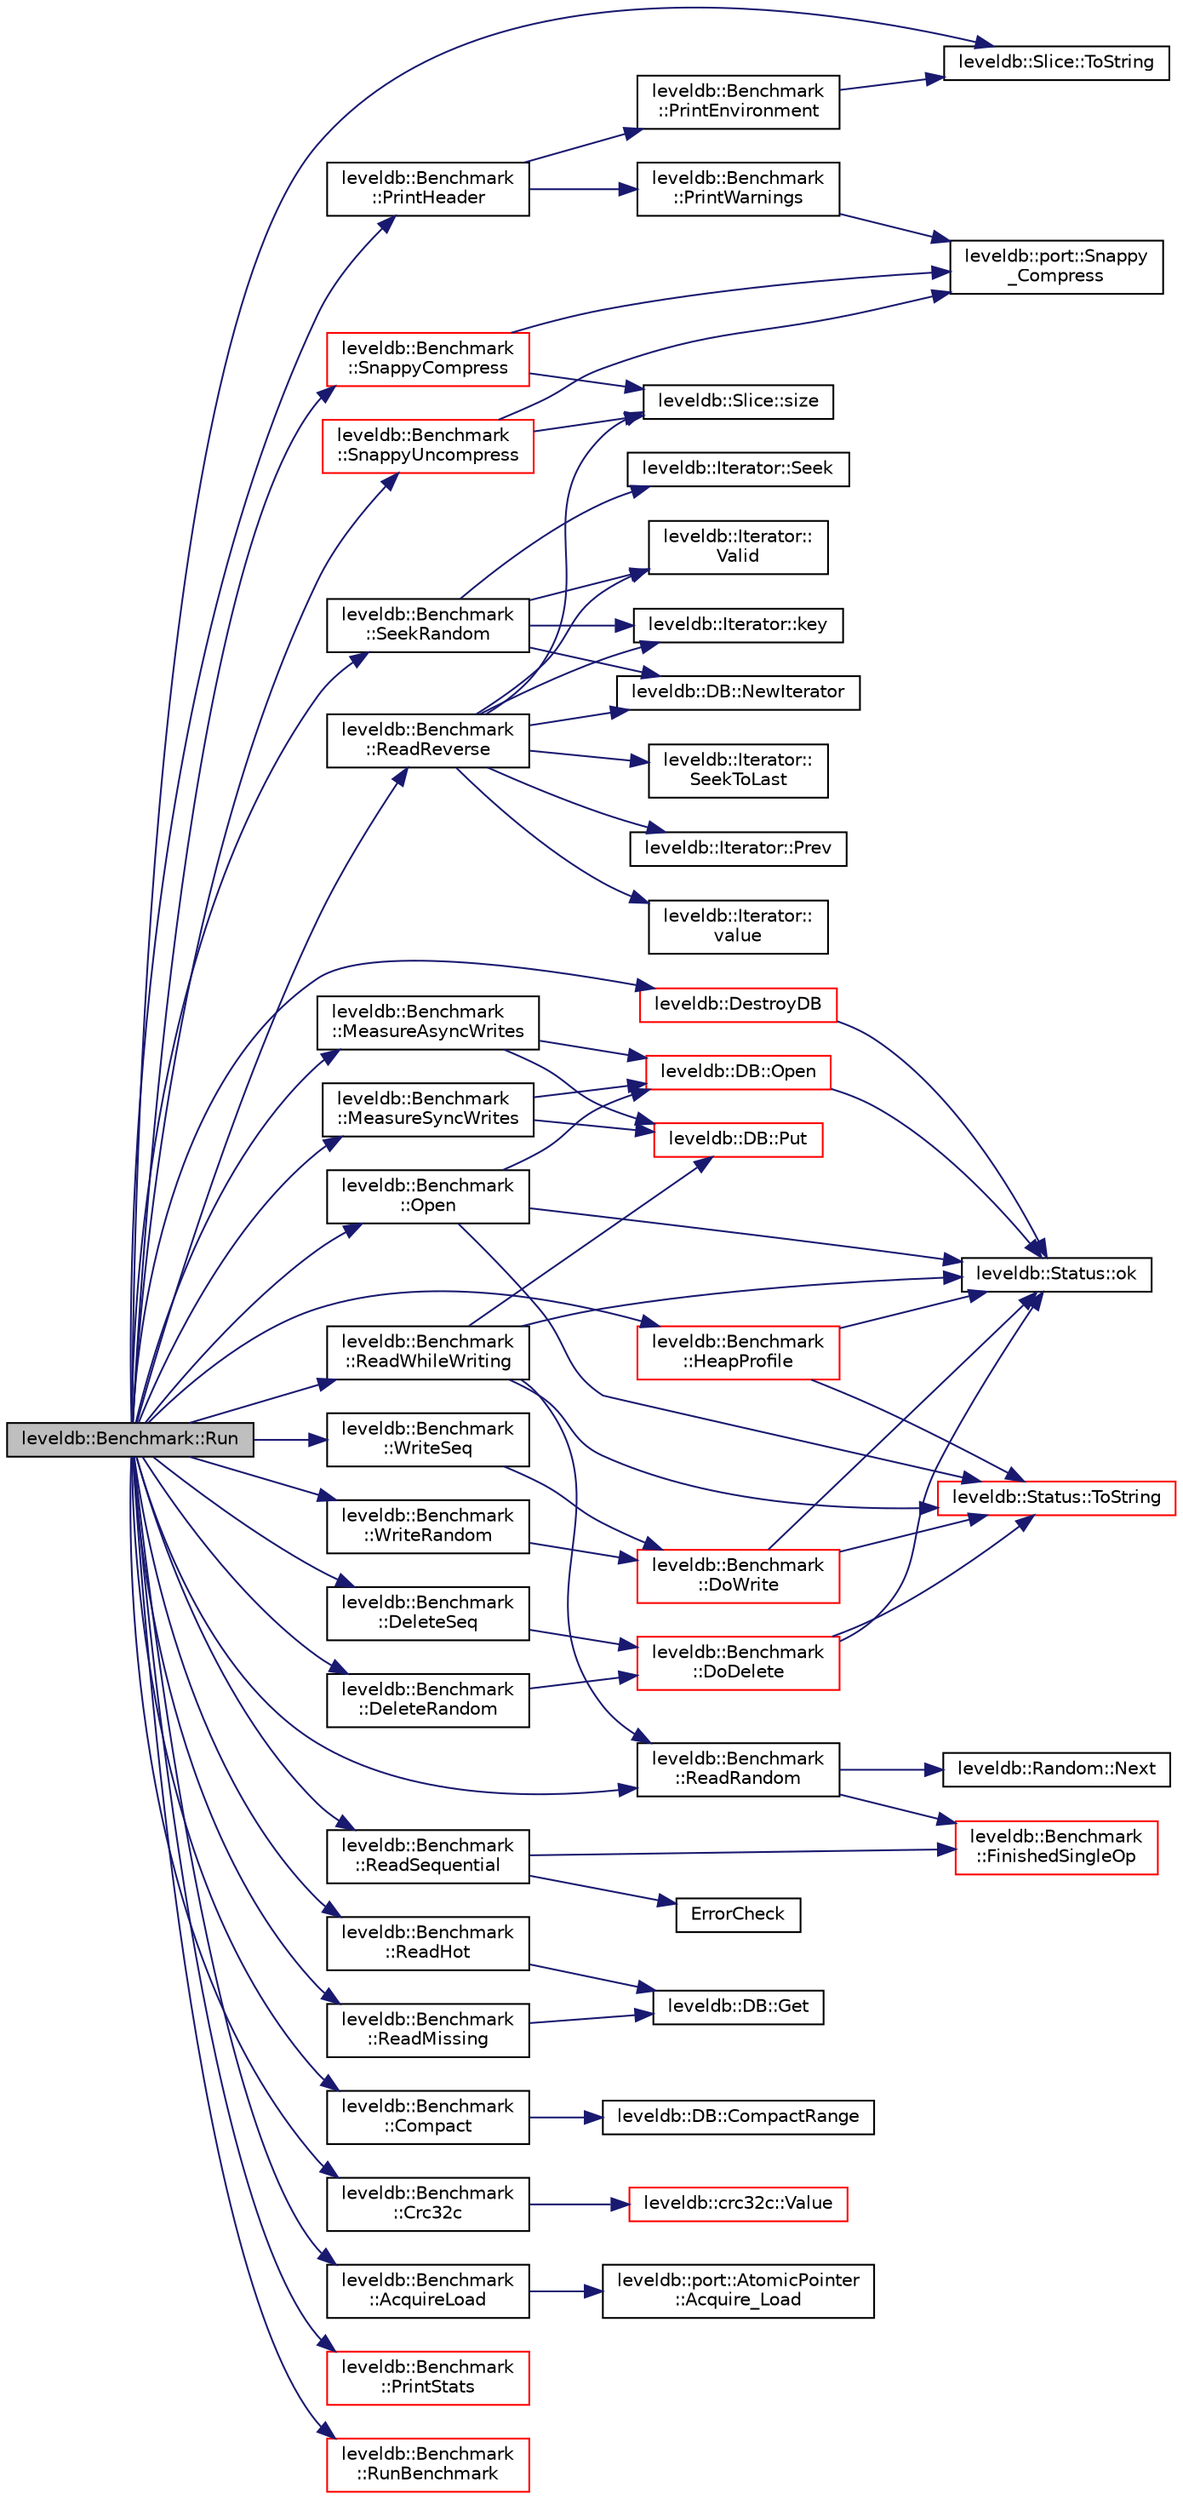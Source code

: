 digraph "leveldb::Benchmark::Run"
{
  edge [fontname="Helvetica",fontsize="10",labelfontname="Helvetica",labelfontsize="10"];
  node [fontname="Helvetica",fontsize="10",shape=record];
  rankdir="LR";
  Node1 [label="leveldb::Benchmark::Run",height=0.2,width=0.4,color="black", fillcolor="grey75", style="filled" fontcolor="black"];
  Node1 -> Node2 [color="midnightblue",fontsize="10",style="solid",fontname="Helvetica"];
  Node2 [label="leveldb::Benchmark\l::PrintHeader",height=0.2,width=0.4,color="black", fillcolor="white", style="filled",URL="$classleveldb_1_1_benchmark.html#a15b286cc29560860abc89217e4b5c079"];
  Node2 -> Node3 [color="midnightblue",fontsize="10",style="solid",fontname="Helvetica"];
  Node3 [label="leveldb::Benchmark\l::PrintEnvironment",height=0.2,width=0.4,color="black", fillcolor="white", style="filled",URL="$classleveldb_1_1_benchmark.html#ac99c8911fbe6bc43acd785cf28d3f5a7"];
  Node3 -> Node4 [color="midnightblue",fontsize="10",style="solid",fontname="Helvetica"];
  Node4 [label="leveldb::Slice::ToString",height=0.2,width=0.4,color="black", fillcolor="white", style="filled",URL="$classleveldb_1_1_slice.html#a2cdd9fb649105033fde510afc9416732"];
  Node2 -> Node5 [color="midnightblue",fontsize="10",style="solid",fontname="Helvetica"];
  Node5 [label="leveldb::Benchmark\l::PrintWarnings",height=0.2,width=0.4,color="black", fillcolor="white", style="filled",URL="$classleveldb_1_1_benchmark.html#aa0b2a30493347ff50cbf28772cfaca9d"];
  Node5 -> Node6 [color="midnightblue",fontsize="10",style="solid",fontname="Helvetica"];
  Node6 [label="leveldb::port::Snappy\l_Compress",height=0.2,width=0.4,color="black", fillcolor="white", style="filled",URL="$namespaceleveldb_1_1port.html#ae6e60ac8eb298c7eef3bb70ded8c809f"];
  Node1 -> Node7 [color="midnightblue",fontsize="10",style="solid",fontname="Helvetica"];
  Node7 [label="leveldb::Benchmark\l::Open",height=0.2,width=0.4,color="black", fillcolor="white", style="filled",URL="$classleveldb_1_1_benchmark.html#a89a3b0da75e6cd2ffb879358e5dd82a6"];
  Node7 -> Node8 [color="midnightblue",fontsize="10",style="solid",fontname="Helvetica"];
  Node8 [label="leveldb::DB::Open",height=0.2,width=0.4,color="red", fillcolor="white", style="filled",URL="$classleveldb_1_1_d_b.html#ac1da2b48e911287d86f3a3bfa0f851fe"];
  Node8 -> Node9 [color="midnightblue",fontsize="10",style="solid",fontname="Helvetica"];
  Node9 [label="leveldb::Status::ok",height=0.2,width=0.4,color="black", fillcolor="white", style="filled",URL="$classleveldb_1_1_status.html#ab31e89a858c766716e3dc952be857c65"];
  Node7 -> Node9 [color="midnightblue",fontsize="10",style="solid",fontname="Helvetica"];
  Node7 -> Node10 [color="midnightblue",fontsize="10",style="solid",fontname="Helvetica"];
  Node10 [label="leveldb::Status::ToString",height=0.2,width=0.4,color="red", fillcolor="white", style="filled",URL="$classleveldb_1_1_status.html#aa8b56d8fe2cd1873778de5d1e5407866"];
  Node1 -> Node11 [color="midnightblue",fontsize="10",style="solid",fontname="Helvetica"];
  Node11 [label="leveldb::Benchmark\l::WriteSeq",height=0.2,width=0.4,color="black", fillcolor="white", style="filled",URL="$classleveldb_1_1_benchmark.html#ad0ec88def6560d587b42466f7cfef39c"];
  Node11 -> Node12 [color="midnightblue",fontsize="10",style="solid",fontname="Helvetica"];
  Node12 [label="leveldb::Benchmark\l::DoWrite",height=0.2,width=0.4,color="red", fillcolor="white", style="filled",URL="$classleveldb_1_1_benchmark.html#a5791c3802a3ce7284073db7c4ca040e6"];
  Node12 -> Node9 [color="midnightblue",fontsize="10",style="solid",fontname="Helvetica"];
  Node12 -> Node10 [color="midnightblue",fontsize="10",style="solid",fontname="Helvetica"];
  Node1 -> Node13 [color="midnightblue",fontsize="10",style="solid",fontname="Helvetica"];
  Node13 [label="leveldb::Benchmark\l::WriteRandom",height=0.2,width=0.4,color="black", fillcolor="white", style="filled",URL="$classleveldb_1_1_benchmark.html#a578f83feb70b8f5530557fd64da62e0c"];
  Node13 -> Node12 [color="midnightblue",fontsize="10",style="solid",fontname="Helvetica"];
  Node1 -> Node14 [color="midnightblue",fontsize="10",style="solid",fontname="Helvetica"];
  Node14 [label="leveldb::Benchmark\l::ReadSequential",height=0.2,width=0.4,color="black", fillcolor="white", style="filled",URL="$classleveldb_1_1_benchmark.html#a301897d0609459c5e6072db05da6b737"];
  Node14 -> Node15 [color="midnightblue",fontsize="10",style="solid",fontname="Helvetica"];
  Node15 [label="ErrorCheck",height=0.2,width=0.4,color="black", fillcolor="white", style="filled",URL="$db__bench__sqlite3_8cc.html#a0bde971cd24b0905524e51367c63e128"];
  Node14 -> Node16 [color="midnightblue",fontsize="10",style="solid",fontname="Helvetica"];
  Node16 [label="leveldb::Benchmark\l::FinishedSingleOp",height=0.2,width=0.4,color="red", fillcolor="white", style="filled",URL="$classleveldb_1_1_benchmark.html#acca3e72cfbf640d11acae8d58344ee48"];
  Node1 -> Node17 [color="midnightblue",fontsize="10",style="solid",fontname="Helvetica"];
  Node17 [label="leveldb::Benchmark\l::ReadReverse",height=0.2,width=0.4,color="black", fillcolor="white", style="filled",URL="$classleveldb_1_1_benchmark.html#a0ff7ac14f7503672fd09a23f8cb9c171"];
  Node17 -> Node18 [color="midnightblue",fontsize="10",style="solid",fontname="Helvetica"];
  Node18 [label="leveldb::DB::NewIterator",height=0.2,width=0.4,color="black", fillcolor="white", style="filled",URL="$classleveldb_1_1_d_b.html#a5629308235de24c05c286c353d4e7d32"];
  Node17 -> Node19 [color="midnightblue",fontsize="10",style="solid",fontname="Helvetica"];
  Node19 [label="leveldb::Iterator::\lSeekToLast",height=0.2,width=0.4,color="black", fillcolor="white", style="filled",URL="$classleveldb_1_1_iterator.html#a8ad637f0a759e6d94cca6c5b4db440d3"];
  Node17 -> Node20 [color="midnightblue",fontsize="10",style="solid",fontname="Helvetica"];
  Node20 [label="leveldb::Iterator::\lValid",height=0.2,width=0.4,color="black", fillcolor="white", style="filled",URL="$classleveldb_1_1_iterator.html#a38614978bfa0586327b8e237bcb46012"];
  Node17 -> Node21 [color="midnightblue",fontsize="10",style="solid",fontname="Helvetica"];
  Node21 [label="leveldb::Iterator::Prev",height=0.2,width=0.4,color="black", fillcolor="white", style="filled",URL="$classleveldb_1_1_iterator.html#a28798d802a203788587dc6adc5bc729e"];
  Node17 -> Node22 [color="midnightblue",fontsize="10",style="solid",fontname="Helvetica"];
  Node22 [label="leveldb::Iterator::key",height=0.2,width=0.4,color="black", fillcolor="white", style="filled",URL="$classleveldb_1_1_iterator.html#ad17feced6e24a1b21db5ae6940c1f220"];
  Node17 -> Node23 [color="midnightblue",fontsize="10",style="solid",fontname="Helvetica"];
  Node23 [label="leveldb::Slice::size",height=0.2,width=0.4,color="black", fillcolor="white", style="filled",URL="$classleveldb_1_1_slice.html#a947d3173f04f8a30553e89046daf91d5"];
  Node17 -> Node24 [color="midnightblue",fontsize="10",style="solid",fontname="Helvetica"];
  Node24 [label="leveldb::Iterator::\lvalue",height=0.2,width=0.4,color="black", fillcolor="white", style="filled",URL="$classleveldb_1_1_iterator.html#a613ac2e965518aad7a064c64c72bcf7c"];
  Node1 -> Node25 [color="midnightblue",fontsize="10",style="solid",fontname="Helvetica"];
  Node25 [label="leveldb::Benchmark\l::ReadRandom",height=0.2,width=0.4,color="black", fillcolor="white", style="filled",URL="$classleveldb_1_1_benchmark.html#ac822394de61c12dd6a8a0e0c64760da5"];
  Node25 -> Node26 [color="midnightblue",fontsize="10",style="solid",fontname="Helvetica"];
  Node26 [label="leveldb::Random::Next",height=0.2,width=0.4,color="black", fillcolor="white", style="filled",URL="$classleveldb_1_1_random.html#a9e00ef1fcc82ed0ad16ba91b30ae8038"];
  Node25 -> Node16 [color="midnightblue",fontsize="10",style="solid",fontname="Helvetica"];
  Node1 -> Node27 [color="midnightblue",fontsize="10",style="solid",fontname="Helvetica"];
  Node27 [label="leveldb::Benchmark\l::ReadMissing",height=0.2,width=0.4,color="black", fillcolor="white", style="filled",URL="$classleveldb_1_1_benchmark.html#a03029862416a43d2e8c25b8615ba83a2"];
  Node27 -> Node28 [color="midnightblue",fontsize="10",style="solid",fontname="Helvetica"];
  Node28 [label="leveldb::DB::Get",height=0.2,width=0.4,color="black", fillcolor="white", style="filled",URL="$classleveldb_1_1_d_b.html#ad43bd7937b9af88ff856eb8158890911"];
  Node1 -> Node29 [color="midnightblue",fontsize="10",style="solid",fontname="Helvetica"];
  Node29 [label="leveldb::Benchmark\l::SeekRandom",height=0.2,width=0.4,color="black", fillcolor="white", style="filled",URL="$classleveldb_1_1_benchmark.html#ab81f03204b210d1a3565fa0c8b81a9c8"];
  Node29 -> Node18 [color="midnightblue",fontsize="10",style="solid",fontname="Helvetica"];
  Node29 -> Node30 [color="midnightblue",fontsize="10",style="solid",fontname="Helvetica"];
  Node30 [label="leveldb::Iterator::Seek",height=0.2,width=0.4,color="black", fillcolor="white", style="filled",URL="$classleveldb_1_1_iterator.html#a97a556e97ded60c677fbf4de7321ec44"];
  Node29 -> Node20 [color="midnightblue",fontsize="10",style="solid",fontname="Helvetica"];
  Node29 -> Node22 [color="midnightblue",fontsize="10",style="solid",fontname="Helvetica"];
  Node1 -> Node31 [color="midnightblue",fontsize="10",style="solid",fontname="Helvetica"];
  Node31 [label="leveldb::Benchmark\l::ReadHot",height=0.2,width=0.4,color="black", fillcolor="white", style="filled",URL="$classleveldb_1_1_benchmark.html#a2a3d0a13c1d410071a0a324cf3c57603"];
  Node31 -> Node28 [color="midnightblue",fontsize="10",style="solid",fontname="Helvetica"];
  Node1 -> Node32 [color="midnightblue",fontsize="10",style="solid",fontname="Helvetica"];
  Node32 [label="leveldb::Benchmark\l::DeleteSeq",height=0.2,width=0.4,color="black", fillcolor="white", style="filled",URL="$classleveldb_1_1_benchmark.html#a56edb0a3157cbc6c4d53b7c2bba7500d"];
  Node32 -> Node33 [color="midnightblue",fontsize="10",style="solid",fontname="Helvetica"];
  Node33 [label="leveldb::Benchmark\l::DoDelete",height=0.2,width=0.4,color="red", fillcolor="white", style="filled",URL="$classleveldb_1_1_benchmark.html#a987ec13830ab5ac11f152b23c6bddc95"];
  Node33 -> Node9 [color="midnightblue",fontsize="10",style="solid",fontname="Helvetica"];
  Node33 -> Node10 [color="midnightblue",fontsize="10",style="solid",fontname="Helvetica"];
  Node1 -> Node34 [color="midnightblue",fontsize="10",style="solid",fontname="Helvetica"];
  Node34 [label="leveldb::Benchmark\l::DeleteRandom",height=0.2,width=0.4,color="black", fillcolor="white", style="filled",URL="$classleveldb_1_1_benchmark.html#a3c8a9018862c652e48830cdb38269060"];
  Node34 -> Node33 [color="midnightblue",fontsize="10",style="solid",fontname="Helvetica"];
  Node1 -> Node35 [color="midnightblue",fontsize="10",style="solid",fontname="Helvetica"];
  Node35 [label="leveldb::Benchmark\l::ReadWhileWriting",height=0.2,width=0.4,color="black", fillcolor="white", style="filled",URL="$classleveldb_1_1_benchmark.html#a8373efcda4c0e141343b5ee9182df17e"];
  Node35 -> Node25 [color="midnightblue",fontsize="10",style="solid",fontname="Helvetica"];
  Node35 -> Node36 [color="midnightblue",fontsize="10",style="solid",fontname="Helvetica"];
  Node36 [label="leveldb::DB::Put",height=0.2,width=0.4,color="red", fillcolor="white", style="filled",URL="$classleveldb_1_1_d_b.html#ac2e472812630ed74298df7b03b08c1ae"];
  Node35 -> Node9 [color="midnightblue",fontsize="10",style="solid",fontname="Helvetica"];
  Node35 -> Node10 [color="midnightblue",fontsize="10",style="solid",fontname="Helvetica"];
  Node1 -> Node37 [color="midnightblue",fontsize="10",style="solid",fontname="Helvetica"];
  Node37 [label="leveldb::Benchmark\l::Compact",height=0.2,width=0.4,color="black", fillcolor="white", style="filled",URL="$classleveldb_1_1_benchmark.html#a4038073777f89d101a0ab308eaa2d1fc"];
  Node37 -> Node38 [color="midnightblue",fontsize="10",style="solid",fontname="Helvetica"];
  Node38 [label="leveldb::DB::CompactRange",height=0.2,width=0.4,color="black", fillcolor="white", style="filled",URL="$classleveldb_1_1_d_b.html#aeea500cbc6704454b3be6908d5da8b3a"];
  Node1 -> Node39 [color="midnightblue",fontsize="10",style="solid",fontname="Helvetica"];
  Node39 [label="leveldb::Benchmark\l::Crc32c",height=0.2,width=0.4,color="black", fillcolor="white", style="filled",URL="$classleveldb_1_1_benchmark.html#a478a2b11b7abd9d2494f7530e2e7268c"];
  Node39 -> Node40 [color="midnightblue",fontsize="10",style="solid",fontname="Helvetica"];
  Node40 [label="leveldb::crc32c::Value",height=0.2,width=0.4,color="red", fillcolor="white", style="filled",URL="$namespaceleveldb_1_1crc32c.html#ac004d1e3d8c75b033c162e5ae0a5cc2c"];
  Node1 -> Node41 [color="midnightblue",fontsize="10",style="solid",fontname="Helvetica"];
  Node41 [label="leveldb::Benchmark\l::AcquireLoad",height=0.2,width=0.4,color="black", fillcolor="white", style="filled",URL="$classleveldb_1_1_benchmark.html#abb3ed8c5bc47a8d9b6ad5df6e4df26e3"];
  Node41 -> Node42 [color="midnightblue",fontsize="10",style="solid",fontname="Helvetica"];
  Node42 [label="leveldb::port::AtomicPointer\l::Acquire_Load",height=0.2,width=0.4,color="black", fillcolor="white", style="filled",URL="$classleveldb_1_1port_1_1_atomic_pointer.html#a25b7cd07f114f6e59278d5523aff6140"];
  Node1 -> Node43 [color="midnightblue",fontsize="10",style="solid",fontname="Helvetica"];
  Node43 [label="leveldb::Benchmark\l::SnappyCompress",height=0.2,width=0.4,color="red", fillcolor="white", style="filled",URL="$classleveldb_1_1_benchmark.html#ae48a1dd37ddecfbf010fc132a51c0709"];
  Node43 -> Node6 [color="midnightblue",fontsize="10",style="solid",fontname="Helvetica"];
  Node43 -> Node23 [color="midnightblue",fontsize="10",style="solid",fontname="Helvetica"];
  Node1 -> Node44 [color="midnightblue",fontsize="10",style="solid",fontname="Helvetica"];
  Node44 [label="leveldb::Benchmark\l::SnappyUncompress",height=0.2,width=0.4,color="red", fillcolor="white", style="filled",URL="$classleveldb_1_1_benchmark.html#a5766c8168580e22b65f3e30893d8acb4"];
  Node44 -> Node6 [color="midnightblue",fontsize="10",style="solid",fontname="Helvetica"];
  Node44 -> Node23 [color="midnightblue",fontsize="10",style="solid",fontname="Helvetica"];
  Node1 -> Node45 [color="midnightblue",fontsize="10",style="solid",fontname="Helvetica"];
  Node45 [label="leveldb::Benchmark\l::HeapProfile",height=0.2,width=0.4,color="red", fillcolor="white", style="filled",URL="$classleveldb_1_1_benchmark.html#aa7050ec2b08b3a47315a6d2d969b5119"];
  Node45 -> Node9 [color="midnightblue",fontsize="10",style="solid",fontname="Helvetica"];
  Node45 -> Node10 [color="midnightblue",fontsize="10",style="solid",fontname="Helvetica"];
  Node1 -> Node46 [color="midnightblue",fontsize="10",style="solid",fontname="Helvetica"];
  Node46 [label="leveldb::Benchmark\l::PrintStats",height=0.2,width=0.4,color="red", fillcolor="white", style="filled",URL="$classleveldb_1_1_benchmark.html#a9588df1fc4ab1247a2bacb4a2c641f35"];
  Node1 -> Node47 [color="midnightblue",fontsize="10",style="solid",fontname="Helvetica"];
  Node47 [label="leveldb::Benchmark\l::MeasureAsyncWrites",height=0.2,width=0.4,color="black", fillcolor="white", style="filled",URL="$classleveldb_1_1_benchmark.html#a93f93835e288185005d25cf08037bed9"];
  Node47 -> Node8 [color="midnightblue",fontsize="10",style="solid",fontname="Helvetica"];
  Node47 -> Node36 [color="midnightblue",fontsize="10",style="solid",fontname="Helvetica"];
  Node1 -> Node48 [color="midnightblue",fontsize="10",style="solid",fontname="Helvetica"];
  Node48 [label="leveldb::Benchmark\l::MeasureSyncWrites",height=0.2,width=0.4,color="black", fillcolor="white", style="filled",URL="$classleveldb_1_1_benchmark.html#ac7b13fb940cff41f5acc5dc99d93d36c"];
  Node48 -> Node8 [color="midnightblue",fontsize="10",style="solid",fontname="Helvetica"];
  Node48 -> Node36 [color="midnightblue",fontsize="10",style="solid",fontname="Helvetica"];
  Node1 -> Node4 [color="midnightblue",fontsize="10",style="solid",fontname="Helvetica"];
  Node1 -> Node49 [color="midnightblue",fontsize="10",style="solid",fontname="Helvetica"];
  Node49 [label="leveldb::DestroyDB",height=0.2,width=0.4,color="red", fillcolor="white", style="filled",URL="$namespaceleveldb.html#a5b0819d4d4adc2147b5e91a5553fd7dc"];
  Node49 -> Node9 [color="midnightblue",fontsize="10",style="solid",fontname="Helvetica"];
  Node1 -> Node50 [color="midnightblue",fontsize="10",style="solid",fontname="Helvetica"];
  Node50 [label="leveldb::Benchmark\l::RunBenchmark",height=0.2,width=0.4,color="red", fillcolor="white", style="filled",URL="$classleveldb_1_1_benchmark.html#a925609f12a05da14b1a87dc2598807b3"];
}
